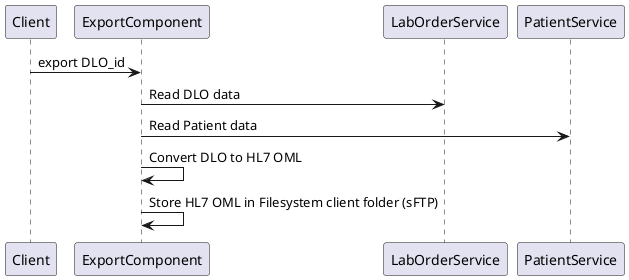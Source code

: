 @startuml

Client->ExportComponent: export DLO_id 
ExportComponent->LabOrderService: Read DLO data
ExportComponent->PatientService: Read Patient data
ExportComponent->ExportComponent: Convert DLO to HL7 OML
ExportComponent->ExportComponent: Store HL7 OML in Filesystem client folder (sFTP)

@enduml
